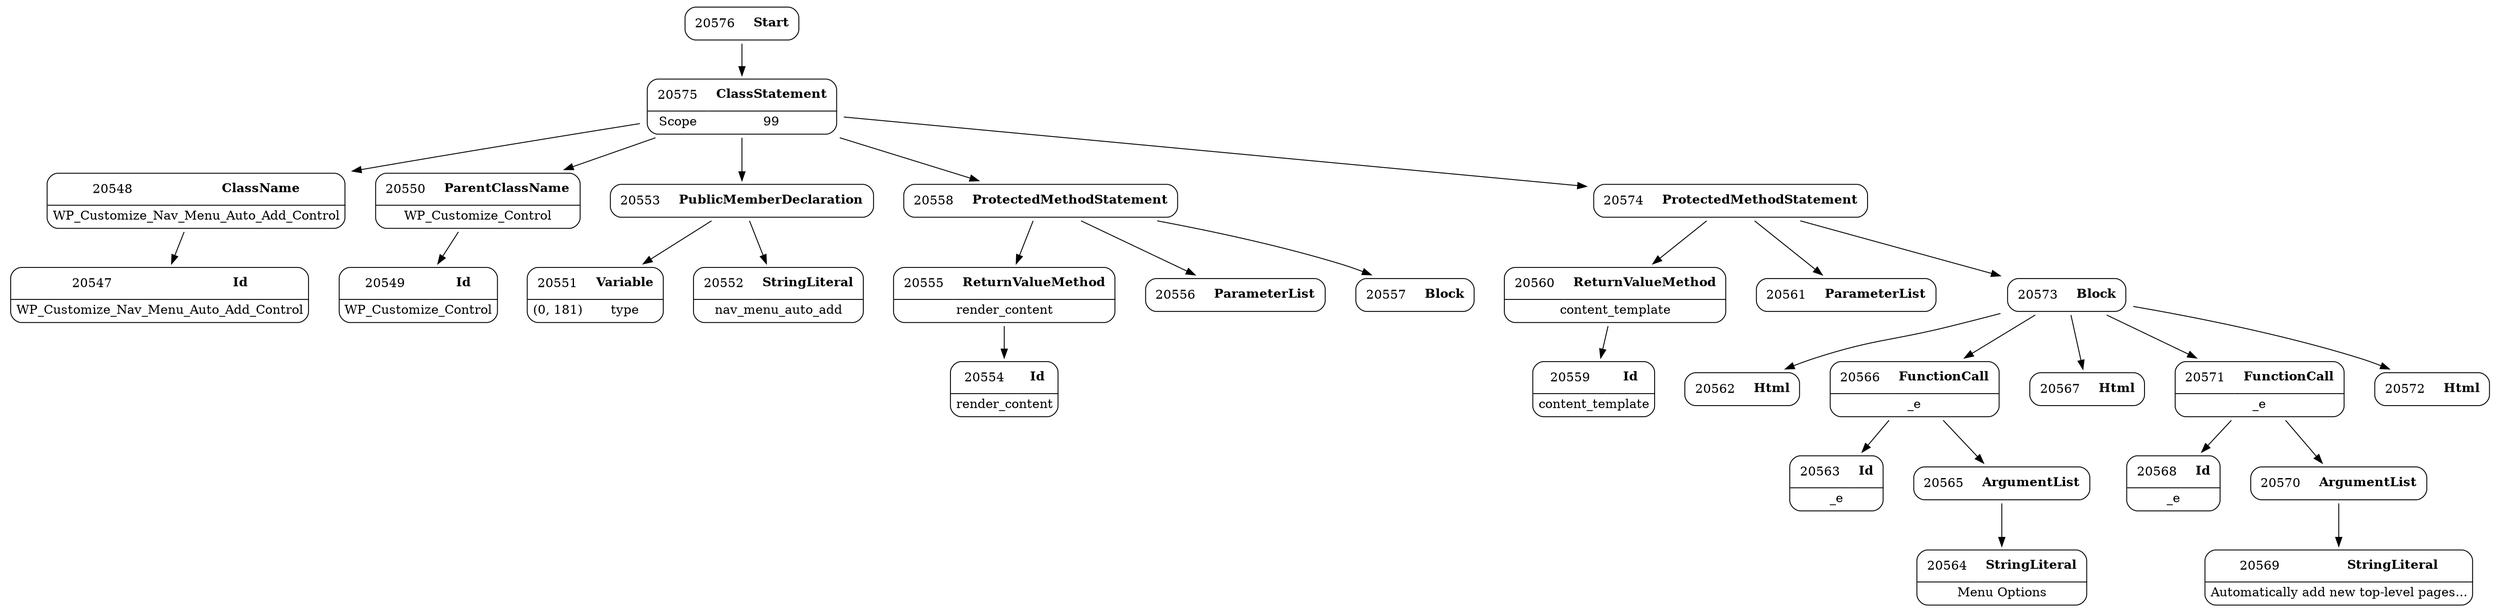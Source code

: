 digraph ast {
node [shape=none];
20547 [label=<<TABLE border='1' cellspacing='0' cellpadding='10' style='rounded' ><TR><TD border='0'>20547</TD><TD border='0'><B>Id</B></TD></TR><HR/><TR><TD border='0' cellpadding='5' colspan='2'>WP_Customize_Nav_Menu_Auto_Add_Control</TD></TR></TABLE>>];
20548 [label=<<TABLE border='1' cellspacing='0' cellpadding='10' style='rounded' ><TR><TD border='0'>20548</TD><TD border='0'><B>ClassName</B></TD></TR><HR/><TR><TD border='0' cellpadding='5' colspan='2'>WP_Customize_Nav_Menu_Auto_Add_Control</TD></TR></TABLE>>];
20548 -> 20547 [weight=2];
20549 [label=<<TABLE border='1' cellspacing='0' cellpadding='10' style='rounded' ><TR><TD border='0'>20549</TD><TD border='0'><B>Id</B></TD></TR><HR/><TR><TD border='0' cellpadding='5' colspan='2'>WP_Customize_Control</TD></TR></TABLE>>];
20550 [label=<<TABLE border='1' cellspacing='0' cellpadding='10' style='rounded' ><TR><TD border='0'>20550</TD><TD border='0'><B>ParentClassName</B></TD></TR><HR/><TR><TD border='0' cellpadding='5' colspan='2'>WP_Customize_Control</TD></TR></TABLE>>];
20550 -> 20549 [weight=2];
20551 [label=<<TABLE border='1' cellspacing='0' cellpadding='10' style='rounded' ><TR><TD border='0'>20551</TD><TD border='0'><B>Variable</B></TD></TR><HR/><TR><TD border='0' cellpadding='5'>(0, 181)</TD><TD border='0' cellpadding='5'>type</TD></TR></TABLE>>];
20552 [label=<<TABLE border='1' cellspacing='0' cellpadding='10' style='rounded' ><TR><TD border='0'>20552</TD><TD border='0'><B>StringLiteral</B></TD></TR><HR/><TR><TD border='0' cellpadding='5' colspan='2'>nav_menu_auto_add</TD></TR></TABLE>>];
20553 [label=<<TABLE border='1' cellspacing='0' cellpadding='10' style='rounded' ><TR><TD border='0'>20553</TD><TD border='0'><B>PublicMemberDeclaration</B></TD></TR></TABLE>>];
20553 -> 20551 [weight=2];
20553 -> 20552 [weight=2];
20554 [label=<<TABLE border='1' cellspacing='0' cellpadding='10' style='rounded' ><TR><TD border='0'>20554</TD><TD border='0'><B>Id</B></TD></TR><HR/><TR><TD border='0' cellpadding='5' colspan='2'>render_content</TD></TR></TABLE>>];
20555 [label=<<TABLE border='1' cellspacing='0' cellpadding='10' style='rounded' ><TR><TD border='0'>20555</TD><TD border='0'><B>ReturnValueMethod</B></TD></TR><HR/><TR><TD border='0' cellpadding='5' colspan='2'>render_content</TD></TR></TABLE>>];
20555 -> 20554 [weight=2];
20556 [label=<<TABLE border='1' cellspacing='0' cellpadding='10' style='rounded' ><TR><TD border='0'>20556</TD><TD border='0'><B>ParameterList</B></TD></TR></TABLE>>];
20557 [label=<<TABLE border='1' cellspacing='0' cellpadding='10' style='rounded' ><TR><TD border='0'>20557</TD><TD border='0'><B>Block</B></TD></TR></TABLE>>];
20558 [label=<<TABLE border='1' cellspacing='0' cellpadding='10' style='rounded' ><TR><TD border='0'>20558</TD><TD border='0'><B>ProtectedMethodStatement</B></TD></TR></TABLE>>];
20558 -> 20555 [weight=2];
20558 -> 20556 [weight=2];
20558 -> 20557 [weight=2];
20559 [label=<<TABLE border='1' cellspacing='0' cellpadding='10' style='rounded' ><TR><TD border='0'>20559</TD><TD border='0'><B>Id</B></TD></TR><HR/><TR><TD border='0' cellpadding='5' colspan='2'>content_template</TD></TR></TABLE>>];
20560 [label=<<TABLE border='1' cellspacing='0' cellpadding='10' style='rounded' ><TR><TD border='0'>20560</TD><TD border='0'><B>ReturnValueMethod</B></TD></TR><HR/><TR><TD border='0' cellpadding='5' colspan='2'>content_template</TD></TR></TABLE>>];
20560 -> 20559 [weight=2];
20561 [label=<<TABLE border='1' cellspacing='0' cellpadding='10' style='rounded' ><TR><TD border='0'>20561</TD><TD border='0'><B>ParameterList</B></TD></TR></TABLE>>];
20562 [label=<<TABLE border='1' cellspacing='0' cellpadding='10' style='rounded' ><TR><TD border='0'>20562</TD><TD border='0'><B>Html</B></TD></TR></TABLE>>];
20563 [label=<<TABLE border='1' cellspacing='0' cellpadding='10' style='rounded' ><TR><TD border='0'>20563</TD><TD border='0'><B>Id</B></TD></TR><HR/><TR><TD border='0' cellpadding='5' colspan='2'>_e</TD></TR></TABLE>>];
20564 [label=<<TABLE border='1' cellspacing='0' cellpadding='10' style='rounded' ><TR><TD border='0'>20564</TD><TD border='0'><B>StringLiteral</B></TD></TR><HR/><TR><TD border='0' cellpadding='5' colspan='2'>Menu Options</TD></TR></TABLE>>];
20565 [label=<<TABLE border='1' cellspacing='0' cellpadding='10' style='rounded' ><TR><TD border='0'>20565</TD><TD border='0'><B>ArgumentList</B></TD></TR></TABLE>>];
20565 -> 20564 [weight=2];
20566 [label=<<TABLE border='1' cellspacing='0' cellpadding='10' style='rounded' ><TR><TD border='0'>20566</TD><TD border='0'><B>FunctionCall</B></TD></TR><HR/><TR><TD border='0' cellpadding='5' colspan='2'>_e</TD></TR></TABLE>>];
20566 -> 20563 [weight=2];
20566 -> 20565 [weight=2];
20567 [label=<<TABLE border='1' cellspacing='0' cellpadding='10' style='rounded' ><TR><TD border='0'>20567</TD><TD border='0'><B>Html</B></TD></TR></TABLE>>];
20568 [label=<<TABLE border='1' cellspacing='0' cellpadding='10' style='rounded' ><TR><TD border='0'>20568</TD><TD border='0'><B>Id</B></TD></TR><HR/><TR><TD border='0' cellpadding='5' colspan='2'>_e</TD></TR></TABLE>>];
20569 [label=<<TABLE border='1' cellspacing='0' cellpadding='10' style='rounded' ><TR><TD border='0'>20569</TD><TD border='0'><B>StringLiteral</B></TD></TR><HR/><TR><TD border='0' cellpadding='5' colspan='2'>Automatically add new top-level pages...</TD></TR></TABLE>>];
20570 [label=<<TABLE border='1' cellspacing='0' cellpadding='10' style='rounded' ><TR><TD border='0'>20570</TD><TD border='0'><B>ArgumentList</B></TD></TR></TABLE>>];
20570 -> 20569 [weight=2];
20571 [label=<<TABLE border='1' cellspacing='0' cellpadding='10' style='rounded' ><TR><TD border='0'>20571</TD><TD border='0'><B>FunctionCall</B></TD></TR><HR/><TR><TD border='0' cellpadding='5' colspan='2'>_e</TD></TR></TABLE>>];
20571 -> 20568 [weight=2];
20571 -> 20570 [weight=2];
20572 [label=<<TABLE border='1' cellspacing='0' cellpadding='10' style='rounded' ><TR><TD border='0'>20572</TD><TD border='0'><B>Html</B></TD></TR></TABLE>>];
20573 [label=<<TABLE border='1' cellspacing='0' cellpadding='10' style='rounded' ><TR><TD border='0'>20573</TD><TD border='0'><B>Block</B></TD></TR></TABLE>>];
20573 -> 20562 [weight=2];
20573 -> 20566 [weight=2];
20573 -> 20567 [weight=2];
20573 -> 20571 [weight=2];
20573 -> 20572 [weight=2];
20574 [label=<<TABLE border='1' cellspacing='0' cellpadding='10' style='rounded' ><TR><TD border='0'>20574</TD><TD border='0'><B>ProtectedMethodStatement</B></TD></TR></TABLE>>];
20574 -> 20560 [weight=2];
20574 -> 20561 [weight=2];
20574 -> 20573 [weight=2];
20575 [label=<<TABLE border='1' cellspacing='0' cellpadding='10' style='rounded' ><TR><TD border='0'>20575</TD><TD border='0'><B>ClassStatement</B></TD></TR><HR/><TR><TD border='0' cellpadding='5'>Scope</TD><TD border='0' cellpadding='5'>99</TD></TR></TABLE>>];
20575 -> 20548 [weight=2];
20575 -> 20550 [weight=2];
20575 -> 20553 [weight=2];
20575 -> 20558 [weight=2];
20575 -> 20574 [weight=2];
20576 [label=<<TABLE border='1' cellspacing='0' cellpadding='10' style='rounded' ><TR><TD border='0'>20576</TD><TD border='0'><B>Start</B></TD></TR></TABLE>>];
20576 -> 20575 [weight=2];
}
